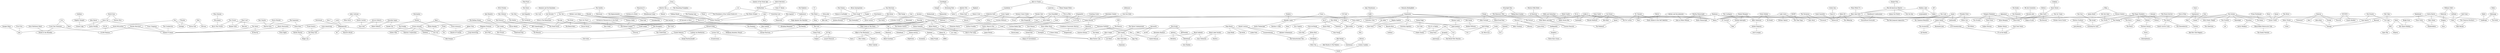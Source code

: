 strict graph layer1 {
	graph [name=layer1];
	node [label="\N"];
	1322	[label=Madonna,
		level=1,
		weight=1223315.0];
	900	[label="Grace Jones",
		weight=133765.0];
	1322 -- 900	[level=1,
		weight=90.0];
	1604	[label="Paula Abdul",
		weight=152848.0];
	1322 -- 1604	[level=1,
		weight=90.0];
	1747	[label=Robyn,
		weight=309001.0];
	1322 -- 1747	[level=1,
		weight=90.0];
	1785	[label="Sam Sparro",
		weight=156086.0];
	1322 -- 1785	[level=1,
		weight=90.0];
	1212	[label="Kylie Minogue",
		level=2,
		weight=780058.0];
	1322 -- 1212	[level=1,
		weight=90.0];
	2492	[label=Zwan,
		weight=123351.0];
	698	[label="Electric Six",
		weight=228070.0];
	2492 -- 698	[level=1,
		weight=90.0];
	2246	[label="The Smashing Pumpkins",
		level=1,
		weight=1310591.0];
	2492 -- 2246	[level=1,
		weight=90.0];
	1862	[label="Siouxsie and the Banshees",
		weight=340087.0];
	2105	[label="The Cure",
		level=1,
		weight=1344110.0];
	1862 -- 2105	[level=1,
		weight=90.0];
	1127	[label="Joy Division",
		level=2,
		weight=764356.0];
	1862 -- 1127	[level=1,
		weight=90.0];
	917	[label=Guru,
		weight=125171.0];
	850	[label="Gang Starr",
		weight=267576.0];
	917 -- 850	[level=2,
		weight=90.0];
	2390	[label=Us3,
		weight=147112.0];
	917 -- 2390	[level=2,
		weight=90.0];
	749	[label=Eurythmics,
		weight=537321.0];
	749 -- 900	[level=1,
		weight=90.0];
	2218	[label="The Pretenders",
		weight=369737.0];
	749 -- 2218	[level=1,
		weight=90.0];
	132	[label="Annie Lennox",
		weight=363635.0];
	749 -- 132	[level=1,
		weight=90.0];
	2500	[label="Edvard Grieg",
		weight=250961.0];
	2498	[label="Claude Debussy",
		weight=283295.0];
	2500 -- 2498	[level=2,
		weight=90.0];
	2541	[label="Wolfgang Amadeus Mozart",
		level=2,
		weight=567166.0];
	2500 -- 2541	[level=2,
		weight=90.0];
	1278	[label=Live,
		weight=509553.0];
	375	[label=Bush,
		level=2,
		weight=546559.0];
	1278 -- 375	[level=2,
		weight=90.0];
	504	[label="Crash Test Dummies",
		weight=186053.0];
	1278 -- 504	[level=2,
		weight=90.0];
	107	[label="Amy Winehouse",
		level=1,
		weight=1006978.0];
	666	[label=Duffy,
		weight=515263.0];
	107 -- 666	[level=1,
		weight=90.0];
	1657	[label=Portishead,
		level=1,
		weight=1005250.0];
	2014	[label=Télépopmusik,
		weight=477590.0];
	1657 -- 2014	[level=1,
		weight=90.0];
	1713	[label="Regina Spektor",
		level=2,
		weight=689251.0];
	1160	[label="Kate Nash",
		weight=512121.0];
	1713 -- 1160	[level=2,
		weight=90.0];
	1071	[label="Jimi Hendrix",
		level=1,
		weight=1088057.0];
	506	[label=Cream,
		level=2,
		weight=651068.0];
	1071 -- 506	[level=1,
		weight=90.0];
	244	[label=Bent,
		weight=315504.0];
	909	[label="Groove Armada",
		level=2,
		weight=691987.0];
	244 -- 909	[level=2,
		weight=90.0];
	2379	[label="Ulrich Schnauss",
		weight=175283.0];
	244 -- 2379	[level=2,
		weight=90.0];
	613	[label=Dio,
		weight=324642.0];
	1335	[label=Manowar,
		weight=287888.0];
	613 -- 1335	[level=1,
		weight=90.0];
	1690	[label=Rainbow,
		weight=309223.0];
	613 -- 1690	[level=1,
		weight=90.0];
	2393	[label="Vampire Weekend",
		weight=407130.0];
	797	[label="Fleet Foxes",
		weight=368486.0];
	2393 -- 797	[level=2,
		weight=90.0];
	2260	[label="The Strokes",
		level=1,
		weight=1231044.0];
	2393 -- 2260	[level=1,
		weight=90.0];
	277	[label="Black Kids",
		weight=255363.0];
	2393 -- 277	[level=1,
		weight=90.0];
	1751	[label="Rod Stewart",
		weight=492284.0];
	1718	[label="REO Speedwagon",
		weight=213533.0];
	1751 -- 1718	[level=2,
		weight=90.0];
	364	[label="Bryan Adams",
		level=2,
		weight=702695.0];
	1751 -- 364	[level=2,
		weight=90.0];
	2029	[label="Terence Trent D'Arby",
		weight=103285.0];
	1814	[label=Seal,
		weight=407957.0];
	2029 -- 1814	[level=2,
		weight=90.0];
	1663	[label=Prince,
		level=2,
		weight=664339.0];
	2029 -- 1663	[level=2,
		weight=90.0];
	355	[label="Bright Eyes",
		level=2,
		weight=842387.0];
	955	[label="Her Space Holiday",
		weight=168101.0];
	355 -- 955	[level=2,
		weight=90.0];
	1976	[label="Sufjan Stevens",
		level=2,
		weight=772295.0];
	797 -- 1976	[level=2,
		weight=90.0];
	646	[label="Donna Summer",
		weight=285175.0];
	900 -- 646	[level=2,
		weight=90.0];
	79	[label="Alison Moyet",
		weight=115870.0];
	900 -- 79	[level=2,
		weight=90.0];
	1342	[label="Marianne Faithfull",
		weight=133106.0];
	900 -- 1342	[level=1,
		weight=90.0];
	602	[label="Diana Ross",
		weight=266181.0];
	900 -- 602	[level=2,
		weight=90.0];
	440	[label=Chic,
		weight=171406.0];
	900 -- 440	[level=2,
		weight=90.0];
	2211	[label="The Pointer Sisters",
		weight=192510.0];
	900 -- 2211	[level=2,
		weight=90.0];
	1704	[label="Róisín Murphy",
		weight=218622.0];
	900 -- 1704	[level=1,
		weight=90.0];
	523	[label="Cyndi Lauper",
		weight=518039.0];
	900 -- 523	[level=1,
		weight=90.0];
	2160	[label="The Human League",
		weight=296795.0];
	900 -- 2160	[level=1,
		weight=90.0];
	2563	[label="Fettes Brot",
		weight=168376.0];
	2558	[label=Deichkind,
		weight=145280.0];
	2563 -- 2558	[level=1,
		weight=90.0];
	2561	[label="Die Fantastischen Vier",
		weight=171131.0];
	2563 -- 2561	[level=1,
		weight=90.0];
	1459	[label="Mother Love Bone",
		weight=119833.0];
	1618	[label="Pearl Jam",
		level=1,
		weight=1059832.0];
	1459 -- 1618	[level=1,
		weight=90.0];
	1909	[label="Soul Asylum",
		weight=197627.0];
	1459 -- 1909	[level=1,
		weight=90.0];
	1914	[label=Soundgarden,
		level=2,
		weight=650323.0];
	1459 -- 1914	[level=2,
		weight=90.0];
	2328	[label="Tina Turner",
		weight=366221.0];
	2328 -- 602	[level=2,
		weight=90.0];
	325	[label="Bonnie Tyler",
		weight=295469.0];
	2328 -- 325	[level=2,
		weight=90.0];
	992	[label="Ike & Tina Turner",
		weight=151924.0];
	2328 -- 992	[level=2,
		weight=90.0];
	2550	[label="Bob Marley",
		level=1,
		weight=900368.0];
	2549	[label="Bob Marley & The Wailers",
		level=2,
		weight=633076.0];
	2550 -- 2549	[level=2,
		weight=90.0];
	2564	[label=Gentleman,
		weight=249007.0];
	2550 -- 2564	[level=1,
		weight=90.0];
	2374	[label=U2,
		level=1,
		weight=1652408.0];
	2212	[label="The Police",
		level=1,
		weight=957227.0];
	2374 -- 2212	[level=1,
		weight=50.0];
	654	[label=Dragonette,
		weight=138001.0];
	1285	[label="Lo-Fi-Fnk",
		weight=147035.0];
	654 -- 1285	[level=2,
		weight=90.0];
	654 -- 1747	[level=2,
		weight=90.0];
	2476	[label=Yelle,
		weight=229386.0];
	654 -- 2476	[level=2,
		weight=90.0];
	1744	[label="Robin Thicke",
		weight=168586.0];
	2391	[label=Usher,
		level=2,
		weight=546757.0];
	1744 -- 2391	[level=2,
		weight=90.0];
	1897	[label=Solange,
		weight=107376.0];
	1744 -- 1897	[level=2,
		weight=90.0];
	74	[label="Alice in Chains",
		level=2,
		weight=629040.0];
	397	[label=Candlebox,
		weight=129066.0];
	74 -- 397	[level=2,
		weight=90.0];
	1964	[label="Stone Temple Pilots",
		level=2,
		weight=579745.0];
	74 -- 1964	[level=2,
		weight=90.0];
	1498	[label="Natasha Bedingfield",
		level=2,
		weight=634312.0];
	1977	[label=Sugababes,
		level=2,
		weight=580581.0];
	1498 -- 1977	[level=2,
		weight=90.0];
	1405	[label="M.I.A.",
		level=2,
		weight=563873.0];
	1788	[label=Santogold,
		weight=240761.0];
	1405 -- 1788	[level=2,
		weight=90.0];
	1349	[label="Maroon 5",
		level=1,
		weight=1083002.0];
	1045	[label="Jason Mraz",
		level=2,
		weight=643326.0];
	1349 -- 1045	[level=2,
		weight=90.0];
	1567	[label=OneRepublic,
		weight=293660.0];
	1349 -- 1567	[level=2,
		weight=90.0];
	1173	[label="Kelly Clarkson",
		level=2,
		weight=841862.0];
	1349 -- 1173	[level=1,
		weight=90.0];
	1318	[label=Madcon,
		weight=109168.0];
	744	[label=Estelle,
		weight=237700.0];
	1318 -- 744	[level=2,
		weight=90.0];
	2324	[label=Timbaland,
		level=2,
		weight=572821.0];
	1318 -- 2324	[level=2,
		weight=90.0];
	56	[label=Akon,
		level=2,
		weight=589097.0];
	1318 -- 56	[level=2,
		weight=90.0];
	1637	[label=Pharrell,
		weight=193144.0];
	1318 -- 1637	[level=2,
		weight=90.0];
	1191	[label="Kim Wilde",
		weight=234301.0];
	1509	[label=Nena,
		weight=228159.0];
	1191 -- 1509	[level=1,
		weight=90.0];
	1724	[label="Rick Astley",
		weight=161729.0];
	1191 -- 1724	[level=1,
		weight=90.0];
	1311	[label="Lykke Li",
		weight=217002.0];
	1311 -- 1788	[level=2,
		weight=90.0];
	1627	[label="Peter Bjorn and John",
		weight=356697.0];
	1311 -- 1627	[level=2,
		weight=90.0];
	1311 -- 1747	[level=1,
		weight=90.0];
	215	[label="Bat for Lashes",
		weight=311687.0];
	1311 -- 215	[level=1,
		weight=90.0];
	2576	[label="Peter Fox",
		weight=100618.0];
	2558 -- 2576	[level=1,
		weight=90.0];
	2237	[label="The Rolling Stones",
		level=1,
		weight=1461018.0];
	1084	[label="Joe Cocker",
		weight=419628.0];
	2237 -- 1084	[level=1,
		weight=90.0];
	2134	[label="The Flaming Lips",
		level=2,
		weight=830685.0];
	2416	[label="Violent Femmes",
		weight=391223.0];
	2134 -- 2416	[level=2,
		weight=90.0];
	1650	[label="Plain White T's",
		level=2,
		weight=579664.0];
	339	[label="Boys Like Girls",
		weight=282131.0];
	1650 -- 339	[level=2,
		weight=90.0];
	419	[label="Cat Power",
		level=2,
		weight=764373.0];
	1731	[label="Rilo Kiley",
		level=2,
		weight=558451.0];
	419 -- 1731	[level=2,
		weight=90.0];
	419 -- 215	[level=2,
		weight=90.0];
	294	[label="Blonde Redhead",
		weight=405217.0];
	419 -- 294	[level=2,
		weight=90.0];
	2344	[label=Tool,
		level=2,
		weight=814482.0];
	139	[label="A Perfect Circle",
		level=2,
		weight=766161.0];
	2344 -- 139	[level=2,
		weight=90.0];
	1591	[label="Papa Roach",
		level=2,
		weight=780535.0];
	1264	[label="Limp Bizkit",
		level=2,
		weight=809599.0];
	1591 -- 1264	[level=2,
		weight=90.0];
	1201	[label="Ko\:042fn",
		level=1,
		weight=918247.0];
	1591 -- 1201	[level=1,
		weight=90.0];
	17	[label="3 Doors Down",
		level=1,
		weight=949527.0];
	1591 -- 17	[level=1,
		weight=90.0];
	1266	[label="Linkin Park",
		level=1,
		weight=1361417.0];
	1591 -- 1266	[level=1,
		weight=90.0];
	1495	[label="Natalie Cole",
		weight=176528.0];
	125	[label="Anita Baker",
		weight=106558.0];
	1495 -- 125	[level=2,
		weight=90.0];
	704	[label="Ella Fitzgerald",
		level=2,
		weight=570446.0];
	1495 -- 704	[level=2,
		weight=90.0];
	2186	[label="The Magic Numbers",
		weight=311402.0];
	2270	[label="The Thrills",
		weight=278211.0];
	2186 -- 2270	[level=2,
		weight=90.0];
	174	[label=Athlete,
		weight=487805.0];
	2186 -- 174	[level=2,
		weight=90.0];
	2242	[label="The Shins",
		level=1,
		weight=1074793.0];
	2186 -- 2242	[level=1,
		weight=90.0];
	700	[label=Elefant,
		weight=130503.0];
	2186 -- 700	[level=1,
		weight=90.0];
	2132	[label="The Feeling",
		weight=291405.0];
	2186 -- 2132	[level=1,
		weight=90.0];
	583	[label=Delays,
		weight=163965.0];
	2186 -- 583	[level=1,
		weight=90.0];
	689	[label=Eels,
		level=2,
		weight=717871.0];
	890	[label=Gomez,
		weight=267407.0];
	689 -- 890	[level=2,
		weight=90.0];
	461	[label=Ciara,
		weight=405789.0];
	1615	[label="P. Diddy",
		weight=162745.0];
	461 -- 1615	[level=1,
		weight=90.0];
	1058	[label="Jennifer Lopez",
		level=2,
		weight=570845.0];
	461 -- 1058	[level=1,
		weight=90.0];
	2432	[label="We Are Scientists",
		level=2,
		weight=638660.0];
	1488	[label="Mystery Jets",
		weight=224026.0];
	2432 -- 1488	[level=2,
		weight=90.0];
	1939	[label=Starship,
		weight=145981.0];
	977	[label="Huey Lewis & The News",
		weight=153295.0];
	1939 -- 977	[level=2,
		weight=90.0];
	1939 -- 2211	[level=2,
		weight=90.0];
	281	[label="Black Sabbath",
		level=2,
		weight=875812.0];
	1458	[label=Motörhead,
		weight=536711.0];
	281 -- 1458	[level=1,
		weight=90.0];
	1580	[label="Ozzy Osbourne",
		level=2,
		weight=616696.0];
	281 -- 1580	[level=2,
		weight=90.0];
	301	[label="Blue Öyster Cult",
		weight=371161.0];
	281 -- 301	[level=1,
		weight=90.0];
	223	[label="Beastie Boys",
		level=2,
		weight=883330.0];
	1577	[label=OutKast,
		level=2,
		weight=804335.0];
	223 -- 1577	[level=2,
		weight=90.0];
	1670	[label="Public Enemy",
		weight=313170.0];
	223 -- 1670	[level=2,
		weight=90.0];
	2016	[label="Tears for Fears",
		weight=534460.0];
	669	[label="Duran Duran",
		level=2,
		weight=644639.0];
	2016 -- 669	[level=2,
		weight=90.0];
	2016 -- 2160	[level=2,
		weight=90.0];
	2268	[label="The The",
		weight=107605.0];
	2306	[label="Thomas Dolby",
		weight=109388.0];
	2268 -- 2306	[level=1,
		weight=90.0];
	679	[label="Echo & The Bunnymen",
		weight=401082.0];
	2268 -- 679	[level=1,
		weight=90.0];
	1551	[label=Oasis,
		level=1,
		weight=1593442.0];
	1986	[label=Supergrass,
		weight=485340.0];
	1551 -- 1986	[level=1,
		weight=90.0];
	1952	[label="Steve Miller Band",
		weight=391170.0];
	810	[label=Foreigner,
		weight=450712.0];
	1952 -- 810	[level=2,
		weight=90.0];
	1946	[label=Steppenwolf,
		weight=394102.0];
	1952 -- 1946	[level=2,
		weight=90.0];
	1610	[label="Paul Simon",
		weight=432872.0];
	1855	[label="Simon & Garfunkel",
		level=1,
		weight=945402.0];
	1610 -- 1855	[level=1,
		weight=90.0];
	454	[label="Chris Isaak",
		weight=294773.0];
	1610 -- 454	[level=1,
		weight=90.0];
	1653	[label=Poe,
		weight=170106.0];
	1793	[label="Sarah McLachlan",
		level=2,
		weight=691754.0];
	1653 -- 1793	[level=1,
		weight=90.0];
	851	[label=Garbage,
		level=2,
		weight=824282.0];
	1653 -- 851	[level=1,
		weight=90.0];
	2410	[label="Veruca Salt",
		weight=124495.0];
	1653 -- 2410	[level=1,
		weight=90.0];
	363	[label="Bruce Springsteen",
		level=2,
		weight=834099.0];
	363 -- 454	[level=2,
		weight=90.0];
	1009	[label="Iron & Wine",
		level=2,
		weight=814278.0];
	1009 -- 2242	[level=2,
		weight=90.0];
	2301	[label="Thievery Corporation",
		level=2,
		weight=739944.0];
	909 -- 2301	[level=2,
		weight=90.0];
	771	[label="Fatboy Slim",
		level=2,
		weight=864764.0];
	909 -- 771	[level=1,
		weight=90.0];
	767	[label=Faithless,
		level=2,
		weight=732138.0];
	909 -- 767	[level=2,
		weight=90.0];
	919	[label="Gus Gus",
		weight=250162.0];
	909 -- 919	[level=1,
		weight=90.0];
	943	[label=Heart,
		weight=330911.0];
	798	[label="Fleetwood Mac",
		level=2,
		weight=675635.0];
	943 -- 798	[level=1,
		weight=90.0];
	1598	[label="Pat Benatar",
		weight=254208.0];
	943 -- 1598	[level=1,
		weight=90.0];
	906	[label="Green Day",
		level=1,
		weight=1471585.0];
	1981	[label="Sum 41",
		level=2,
		weight=781181.0];
	906 -- 1981	[level=1,
		weight=90.0];
	1380	[label="Meat Loaf",
		weight=303221.0];
	1380 -- 325	[level=2,
		weight=90.0];
	321	[label="Bon Jovi",
		level=2,
		weight=858344.0];
	1380 -- 321	[level=2,
		weight=90.0];
	2491	[label="Zoot Woman",
		weight=129361.0];
	1285 -- 2491	[level=2,
		weight=90.0];
	2489	[label="Zero 7",
		level=2,
		weight=784822.0];
	2489 -- 2014	[level=2,
		weight=90.0];
	1581	[label="P!nk",
		weight=293683.0];
	1977 -- 1581	[level=1,
		weight=90.0];
	844	[label="Gabriella Cilmi",
		weight=229391.0];
	1977 -- 844	[level=1,
		weight=90.0];
	1977 -- 1058	[level=1,
		weight=90.0];
	2453	[label="Will Young",
		weight=155037.0];
	1977 -- 2453	[level=2,
		weight=90.0];
	1263	[label="Lily Allen",
		level=2,
		weight=735619.0];
	1977 -- 1263	[level=2,
		weight=90.0];
	1508	[label="Nelly Furtado",
		level=1,
		weight=1092709.0];
	1977 -- 1508	[level=1,
		weight=90.0];
	1977 -- 1747	[level=1,
		weight=90.0];
	1474	[label=Muse,
		level=1,
		weight=1629255.0];
	1146	[label="Kaiser Chiefs",
		level=1,
		weight=1069671.0];
	1474 -- 1146	[level=1,
		weight=90.0];
	1417	[label=Mika,
		level=2,
		weight=692106.0];
	1028	[label="James Blunt",
		level=2,
		weight=873851.0];
	1417 -- 1028	[level=2,
		weight=90.0];
	1807	[label="Scissor Sisters",
		level=2,
		weight=603869.0];
	1417 -- 1807	[level=2,
		weight=90.0];
	136	[label=Anthrax,
		weight=310236.0];
	136 -- 1458	[level=1,
		weight=90.0];
	1396	[label=Metallica,
		level=1,
		weight=1334527.0];
	136 -- 1396	[level=1,
		weight=90.0];
	2575	[label=Patrice,
		weight=172706.0];
	2575 -- 2564	[level=1,
		weight=90.0];
	2555	[label="Culcha Candela",
		weight=109017.0];
	2575 -- 2555	[level=1,
		weight=90.0];
	2171	[label="The Kinks",
		level=2,
		weight=815953.0];
	2193	[label="The Monkees",
		weight=273656.0];
	2171 -- 2193	[level=1,
		weight=90.0];
	2057	[label="The Beach Boys",
		level=1,
		weight=902412.0];
	2171 -- 2057	[level=1,
		weight=90.0];
	2245	[label="The Small Faces",
		weight=166836.0];
	2171 -- 2245	[level=1,
		weight=90.0];
	1497	[label="Natalie Merchant",
		weight=241734.0];
	1	[label="10,000 Maniacs",
		weight=185348.0];
	1497 -- 1	[level=1,
		weight=90.0];
	1860	[label="Sinéad O'Connor",
		weight=431116.0];
	1497 -- 1860	[level=1,
		weight=90.0];
	1047	[label="Jay-Z",
		level=2,
		weight=638981.0];
	1151	[label="Kanye West",
		level=1,
		weight=1023445.0];
	1047 -- 1151	[level=1,
		weight=90.0];
	764	[label=Fabolous,
		weight=216202.0];
	1047 -- 764	[level=1,
		weight=90.0];
	1209	[label="KT Tunstall",
		level=2,
		weight=684225.0];
	604	[label=Dido,
		level=1,
		weight=957515.0];
	1209 -- 604	[level=2,
		weight=90.0];
	538	[label="Dannii Minogue",
		weight=153685.0];
	1174	[label="Kelly Osbourne",
		weight=114804.0];
	538 -- 1174	[level=1,
		weight=90.0];
	1496	[label="Natalie Imbruglia",
		level=2,
		weight=556836.0];
	538 -- 1496	[level=1,
		weight=90.0];
	538 -- 1747	[level=1,
		weight=90.0];
	970	[label="Hot Hot Heat",
		level=2,
		weight=559139.0];
	970 -- 2270	[level=2,
		weight=90.0];
	506 -- 1084	[level=1,
		weight=90.0];
	1169	[label=Keane,
		level=1,
		weight=1088831.0];
	1169 -- 1146	[level=1,
		weight=90.0];
	1968	[label="Straylight Run",
		weight=224916.0];
	2003	[label="Taking Back Sunday",
		level=2,
		weight=597935.0];
	1968 -- 2003	[level=2,
		weight=90.0];
	2157	[label="The Honorary Title",
		weight=101125.0];
	1968 -- 2157	[level=2,
		weight=90.0];
	307	[label=Blur,
		level=1,
		weight=1219073.0];
	1986 -- 307	[level=1,
		weight=90.0];
	1986 -- 890	[level=1,
		weight=90.0];
	2300	[label="The Zutons",
		weight=418529.0];
	1153	[label=Kasabian,
		level=2,
		weight=813145.0];
	2300 -- 1153	[level=1,
		weight=90.0];
	617	[label="Dirty Pretty Things",
		weight=398365.0];
	2300 -- 617	[level=2,
		weight=90.0];
	2137	[label="The Fratellis",
		level=2,
		weight=621001.0];
	2300 -- 2137	[level=2,
		weight=90.0];
	2300 -- 890	[level=1,
		weight=90.0];
	2300 -- 1146	[level=1,
		weight=90.0];
	2300 -- 2132	[level=1,
		weight=90.0];
	2225	[label="The Rakes",
		weight=415609.0];
	2300 -- 2225	[level=1,
		weight=90.0];
	1703	[label=Razorlight,
		level=2,
		weight=775277.0];
	2300 -- 1703	[level=2,
		weight=90.0];
	921	[label="Gwen Stefani",
		level=2,
		weight=827112.0];
	921 -- 1174	[level=1,
		weight=90.0];
	1538	[label="No Doubt",
		level=1,
		weight=910959.0];
	921 -- 1538	[level=1,
		weight=90.0];
	1217	[label="Lacuna Coil",
		weight=405918.0];
	735	[label=Epica,
		weight=214512.0];
	1217 -- 735	[level=1,
		weight=90.0];
	751	[label=Evanescence,
		level=1,
		weight=1024587.0];
	1217 -- 751	[level=1,
		weight=90.0];
	1149	[label=Kamelot,
		weight=216233.0];
	1149 -- 735	[level=1,
		weight=90.0];
	287	[label="Blind Guardian",
		weight=339213.0];
	1149 -- 287	[level=1,
		weight=90.0];
	1273	[label="Lisa Stansfield",
		weight=144714.0];
	1273 -- 1814	[level=2,
		weight=90.0];
	1273 -- 1604	[level=1,
		weight=90.0];
	1273 -- 125	[level=2,
		weight=90.0];
	1776	[label=Sade,
		weight=468517.0];
	1273 -- 1776	[level=1,
		weight=90.0];
	963	[label=Hole,
		weight=360592.0];
	1535	[label=Nirvana,
		level=1,
		weight=1686815.0];
	963 -- 1535	[level=1,
		weight=90.0];
	963 -- 2410	[level=1,
		weight=90.0];
	453	[label="Chris de Burgh",
		weight=194755.0];
	455	[label="Chris Rea",
		weight=230694.0];
	453 -- 455	[level=1,
		weight=90.0];
	1613	[label="Paul Young",
		weight=119969.0];
	453 -- 1613	[level=1,
		weight=90.0];
	76	[label="Alicia Keys",
		level=2,
		weight=747095.0];
	76 -- 1897	[level=2,
		weight=90.0];
	2538	[label="Sergei Rachmaninoff",
		weight=216284.0];
	2498 -- 2538	[level=2,
		weight=90.0];
	2501	[label="Erik Satie",
		weight=233112.0];
	2498 -- 2501	[level=2,
		weight=90.0];
	2405	[label="Velvet Revolver",
		weight=423957.0];
	916	[label="Guns N' Roses",
		level=1,
		weight=1276030.0];
	2405 -- 916	[level=1,
		weight=90.0];
	2460	[label=Wolfmother,
		weight=498765.0];
	2405 -- 2460	[level=1,
		weight=70.0];
	826	[label="Friendly Fires",
		weight=156331.0];
	2442	[label="White Lies",
		weight=140157.0];
	826 -- 2442	[level=1,
		weight=90.0];
	1219	[label=Ladyhawke,
		weight=189872.0];
	826 -- 1219	[level=1,
		weight=90.0];
	487	[label="Collective Soul",
		weight=380646.0];
	397 -- 487	[level=2,
		weight=90.0];
	2304	[label="Thirteen Senses",
		weight=236836.0];
	174 -- 2304	[level=2,
		weight=90.0];
	552	[label="Dave Matthews Band",
		level=2,
		weight=629789.0];
	965	[label="Hootie & the Blowfish",
		weight=187205.0];
	552 -- 965	[level=2,
		weight=90.0];
	171	[label="Astrud Gilberto",
		weight=230331.0];
	226	[label="Bebel Gilberto",
		weight=276618.0];
	171 -- 226	[level=2,
		weight=90.0];
	1935	[label="Stan Getz",
		weight=206505.0];
	171 -- 1935	[level=2,
		weight=90.0];
	830	[label="Frou Frou",
		level=2,
		weight=640714.0];
	1056	[label=Jem,
		weight=484415.0];
	830 -- 1056	[level=2,
		weight=90.0];
	319	[label="Boney M.",
		weight=251367.0];
	646 -- 319	[level=2,
		weight=90.0];
	1512	[label="Neutral Milk Hotel",
		level=2,
		weight=548340.0];
	1555	[label="of Montreal",
		level=2,
		weight=555182.0];
	1512 -- 1555	[level=2,
		weight=90.0];
	2478	[label=Yellowcard,
		level=2,
		weight=638817.0];
	1981 -- 2478	[level=1,
		weight=90.0];
	2169	[label="The Killers",
		level=1,
		weight=1820368.0];
	2442 -- 2169	[level=1,
		weight=90.0];
	2219	[label="The Prodigy",
		level=1,
		weight=929174.0];
	2219 -- 771	[level=1,
		weight=90.0];
	686	[label=Editors,
		level=2,
		weight=686981.0];
	293	[label="Bloc Party",
		level=1,
		weight=1280409.0];
	686 -- 293	[level=2,
		weight=90.0];
	1224	[label=Lamb,
		level=2,
		weight=613913.0];
	1224 -- 2014	[level=2,
		weight=90.0];
	2542	[label="Zbigniew Preisner",
		weight=125122.0];
	2496	[label="Arvo Pärt",
		weight=126040.0];
	2542 -- 2496	[level=2,
		weight=90.0];
	502	[label="Craig Armstrong",
		weight=217536.0];
	2542 -- 502	[level=2,
		weight=70.0];
	1878	[label=Slipknot,
		level=2,
		weight=739871.0];
	1963	[label="Stone Sour",
		weight=444671.0];
	1878 -- 1963	[level=2,
		weight=90.0];
	1971	[label="St. Vincent",
		weight=146772.0];
	780	[label=Feist,
		level=1,
		weight=913399.0];
	1971 -- 780	[level=1,
		weight=90.0];
	720	[label="Emily Haines & the Soft Skeleton",
		weight=139867.0];
	1971 -- 720	[level=2,
		weight=90.0];
	1971 -- 215	[level=1,
		weight=90.0];
	2346	[label="Tori Amos",
		level=2,
		weight=698337.0];
	1647	[label="PJ Harvey",
		level=2,
		weight=711575.0];
	2346 -- 1647	[level=2,
		weight=90.0];
	2346 -- 1860	[level=2,
		weight=90.0];
	2138	[label="The Fray",
		level=2,
		weight=763031.0];
	2240	[label="The Script",
		weight=177474.0];
	2138 -- 2240	[level=2,
		weight=90.0];
	469	[label=Clawfinger,
		weight=141198.0];
	664	[label="Drowning Pool",
		weight=388472.0];
	469 -- 664	[level=2,
		weight=90.0];
	1568	[label="Oomph!",
		weight=164461.0];
	469 -- 1568	[level=2,
		weight=90.0];
	115	[label="Andrew W.K.",
		weight=146995.0];
	115 -- 1963	[level=2,
		weight=70.0];
	1780	[label=Saliva,
		weight=316243.0];
	115 -- 1780	[level=2,
		weight=90.0];
	738	[label="Eric B. & Rakim",
		weight=144627.0];
	738 -- 850	[level=2,
		weight=90.0];
	738 -- 1670	[level=2,
		weight=90.0];
	1168	[label="k.d. lang",
		weight=123677.0];
	79 -- 1168	[level=2,
		weight=90.0];
	1832	[label=Shakira,
		level=2,
		weight=599218.0];
	1832 -- 1058	[level=2,
		weight=90.0];
	2579	[label=Seeed,
		weight=205510.0];
	2576 -- 2579	[level=1,
		weight=90.0];
	2027	[label="Tenacious D",
		level=2,
		weight=688606.0];
	2000	[label="System of a Down",
		level=1,
		weight=1359713.0];
	2027 -- 2000	[level=1,
		weight=90.0];
	297	[label="Bloodhound Gang",
		level=2,
		weight=707193.0];
	2027 -- 297	[level=1,
		weight=90.0];
	21	[label="50 Cent",
		level=2,
		weight=685200.0];
	21 -- 1615	[level=2,
		weight=90.0];
	2496 -- 2501	[level=2,
		weight=90.0];
	164	[label="Ashlee Simpson",
		weight=469115.0];
	1174 -- 164	[level=1,
		weight=90.0];
	951	[label="Herbert Grönemeyer",
		weight=135891.0];
	1509 -- 951	[level=1,
		weight=90.0];
	2058	[label="The Beatles",
		level=1,
		weight=1711020.0];
	861	[label="George Harrison",
		weight=399119.0];
	2058 -- 861	[level=1,
		weight=90.0];
	2092	[label="The Clash",
		level=1,
		weight=1019250.0];
	2275	[label="The Undertones",
		weight=159626.0];
	2092 -- 2275	[level=1,
		weight=90.0];
	1352	[label="Martha Wainwright",
		weight=207931.0];
	1768	[label="Rufus Wainwright",
		level=2,
		weight=589827.0];
	1352 -- 1768	[level=2,
		weight=90.0];
	1077	[label="Joan as Police Woman",
		weight=100072.0];
	1352 -- 1077	[level=2,
		weight=90.0];
	1092	[label="John Coltrane",
		weight=378942.0];
	1421	[label="Miles Davis",
		level=2,
		weight=609610.0];
	1092 -- 1421	[level=2,
		weight=90.0];
	600	[label="Dexter Gordon",
		weight=123712.0];
	1092 -- 600	[level=2,
		weight=90.0];
	1601	[label="Patti Smith",
		weight=301715.0];
	1342 -- 1601	[level=2,
		weight=90.0];
	1525	[label=Nico,
		weight=210589.0];
	1342 -- 1525	[level=2,
		weight=90.0];
	1342 -- 1860	[level=1,
		weight=90.0];
	2232	[label="The Replacements",
		weight=153863.0];
	2232 -- 1909	[level=1,
		weight=90.0];
	2232 -- 2416	[level=1,
		weight=90.0];
	999	[label=Incognito,
		weight=152545.0];
	1037	[label=Jamiroquai,
		level=2,
		weight=794992.0];
	999 -- 1037	[level=2,
		weight=90.0];
	2078	[label="The Brand New Heavies",
		weight=150788.0];
	999 -- 2078	[level=2,
		weight=90.0];
	676	[label="Earth, Wind & Fire",
		weight=176780.0];
	1029	[label="James Brown",
		level=2,
		weight=595105.0];
	676 -- 1029	[level=2,
		weight=90.0];
	1202	[label="Kool & The Gang",
		weight=376684.0];
	676 -- 1202	[level=2,
		weight=90.0];
	2005	[label="Talking Heads",
		level=2,
		weight=626936.0];
	2054	[label="The B-52's",
		weight=307010.0];
	2005 -- 2054	[level=1,
		weight=90.0];
	2005 -- 2416	[level=1,
		weight=90.0];
	152	[label="Arctic Monkeys",
		level=1,
		weight=1120718.0];
	1153 -- 152	[level=1,
		weight=90.0];
	280	[label="Black Rebel Motorcycle Club",
		weight=475872.0];
	1153 -- 280	[level=2,
		weight=90.0];
	484	[label=Coldplay,
		level=1,
		weight=2251030.0];
	1891	[label="Snow Patrol",
		level=1,
		weight=1324962.0];
	484 -- 1891	[level=1,
		weight=90.0];
	1440	[label=Moby,
		level=1,
		weight=1277865.0];
	1705	[label=Röyksopp,
		level=2,
		weight=846313.0];
	1440 -- 1705	[level=1,
		weight=90.0];
	1221	[label=Ladytron,
		level=2,
		weight=546528.0];
	2419	[label="Vive la Fête",
		weight=159884.0];
	1221 -- 2419	[level=2,
		weight=90.0];
	1043	[label="Ja Rule",
		weight=197508.0];
	1615 -- 1043	[level=2,
		weight=90.0];
	1615 -- 764	[level=1,
		weight=90.0];
	1891 -- 293	[level=1,
		weight=90.0];
	1257	[label=Lifehouse,
		level=2,
		weight=626378.0];
	895	[label="Goo Goo Dolls",
		level=2,
		weight=854056.0];
	1257 -- 895	[level=2,
		weight=90.0];
	11	[label="2Pac",
		level=2,
		weight=562588.0];
	1043 -- 11	[level=2,
		weight=90.0];
	1681	[label="Queens of the Stone Age",
		level=1,
		weight=999056.0];
	1681 -- 2460	[level=1,
		weight=90.0];
	1418	[label="Mike & The Mechanics",
		weight=157135.0];
	977 -- 1418	[level=2,
		weight=90.0];
	130	[label="Annett Louisan",
		weight=100586.0];
	12	[label="2raumwohnung",
		weight=163349.0];
	130 -- 12	[level=1,
		weight=90.0];
	130 -- 951	[level=1,
		weight=90.0];
	2525	[label="Ludwig van Beethoven",
		level=2,
		weight=751321.0];
	2525 -- 2538	[level=2,
		weight=90.0];
	1011	[label="Iron Maiden",
		level=2,
		weight=836037.0];
	1458 -- 1011	[level=2,
		weight=90.0];
	456	[label="Christina Aguilera",
		level=1,
		weight=947487.0];
	1581 -- 456	[level=1,
		weight=90.0];
	1581 -- 1173	[level=1,
		weight=90.0];
	1642	[label=Pink,
		level=2,
		weight=748518.0];
	1581 -- 1642	[level=2,
		weight=90.0];
	721	[label=Eminem,
		level=1,
		weight=956558.0];
	525	[label=D12,
		weight=242564.0];
	721 -- 525	[level=1,
		weight=90.0];
	1733	[label="Rise Against",
		level=2,
		weight=579114.0];
	1623	[label=Pennywise,
		weight=307364.0];
	1733 -- 1623	[level=2,
		weight=90.0];
	1857	[label="Simple Plan",
		level=2,
		weight=581407.0];
	2042	[label="The All-American Rejects",
		level=2,
		weight=756405.0];
	1857 -- 2042	[level=2,
		weight=90.0];
	666 -- 844	[level=1,
		weight=90.0];
	739	[label="Eric Clapton",
		level=1,
		weight=989627.0];
	739 -- 455	[level=1,
		weight=90.0];
	41	[label=Aerosmith,
		level=1,
		weight=1167673.0];
	30	[label="AC/DC",
		level=1,
		weight=1092654.0];
	41 -- 30	[level=1,
		weight=90.0];
	72	[label="Alice Cooper",
		weight=527380.0];
	41 -- 72	[level=1,
		weight=90.0];
	1196	[label=KISS,
		level=2,
		weight=581809.0];
	41 -- 1196	[level=2,
		weight=90.0];
	2279	[label="The Velvet Underground",
		level=2,
		weight=848202.0];
	2279 -- 1601	[level=2,
		weight=90.0];
	2216	[label="The Presets",
		weight=259093.0];
	2216 -- 1785	[level=1,
		weight=90.0];
	520	[label="Cut Copy",
		weight=416442.0];
	2216 -- 520	[level=1,
		weight=90.0];
	1643	[label="Pink Floyd",
		level=1,
		weight=1362391.0];
	2120	[label="The Doors",
		level=1,
		weight=1209838.0];
	1643 -- 2120	[level=1,
		weight=90.0];
	1340	[label="Mariah Carey",
		level=2,
		weight=720333.0];
	1039	[label="Janet Jackson",
		weight=474302.0];
	1340 -- 1039	[level=2,
		weight=90.0];
	898	[label=Gorillaz,
		level=1,
		weight=1361575.0];
	307 -- 898	[level=1,
		weight=90.0];
	278	[label="Black Label Society",
		weight=240041.0];
	1589	[label=Pantera,
		level=2,
		weight=552590.0];
	278 -- 1589	[level=2,
		weight=90.0];
	278 -- 1580	[level=2,
		weight=90.0];
	2265	[label="The Supremes",
		weight=222145.0];
	2265 -- 602	[level=2,
		weight=90.0];
	1356	[label="Marvin Gaye",
		level=2,
		weight=630961.0];
	2265 -- 1356	[level=2,
		weight=90.0];
	1074	[label="Jimmy Eat World",
		level=1,
		weight=936209.0];
	2042 -- 1074	[level=1,
		weight=90.0];
	2042 -- 339	[level=1,
		weight=90.0];
	769	[label="Fall Out Boy",
		level=1,
		weight=1033148.0];
	2042 -- 769	[level=1,
		weight=90.0];
	857	[label=Genesis,
		weight=530989.0];
	1418 -- 857	[level=2,
		weight=90.0];
	1638	[label="Phil Collins",
		level=2,
		weight=657205.0];
	1418 -- 1638	[level=2,
		weight=90.0];
	964	[label=Hoobastank,
		level=2,
		weight=713239.0];
	578	[label=Default,
		weight=186893.0];
	964 -- 578	[level=2,
		weight=90.0];
	1902	[label="Sonata Arctica",
		weight=349647.0];
	1529	[label=Nightwish,
		level=2,
		weight=674973.0];
	1902 -- 1529	[level=2,
		weight=90.0];
	1902 -- 287	[level=2,
		weight=90.0];
	1274	[label=Lit,
		weight=192681.0];
	2387	[label="Unwritten Law",
		weight=221129.0];
	1274 -- 2387	[level=2,
		weight=90.0];
	2217	[label="The Presidents of the United States of...",
		weight=346805.0];
	1274 -- 2217	[level=2,
		weight=90.0];
	1000	[label=Incubus,
		level=1,
		weight=1214650.0];
	580	[label=Deftones,
		level=2,
		weight=694891.0];
	1000 -- 580	[level=2,
		weight=90.0];
	1934	[label=Staind,
		level=2,
		weight=597418.0];
	1000 -- 1934	[level=1,
		weight=90.0];
	1000 -- 139	[level=2,
		weight=90.0];
	1839	[label="Sheryl Crow",
		level=2,
		weight=605660.0];
	1248	[label="Lenny Kravitz",
		level=2,
		weight=800370.0];
	1839 -- 1248	[level=1,
		weight=90.0];
	1839 -- 132	[level=1,
		weight=90.0];
	616	[label="Dire Straits",
		level=2,
		weight=848984.0];
	1084 -- 616	[level=2,
		weight=90.0];
	1084 -- 798	[level=1,
		weight=90.0];
	2180	[label="The Libertines",
		level=2,
		weight=654016.0];
	617 -- 2180	[level=2,
		weight=90.0];
	2215	[label="The Postal Service",
		level=1,
		weight=968206.0];
	2215 -- 2242	[level=1,
		weight=90.0];
	1320	[label="Madina Lake",
		weight=110233.0];
	1320 -- 339	[level=2,
		weight=90.0];
	1292	[label=Lostprophets,
		level=2,
		weight=636420.0];
	1320 -- 1292	[level=2,
		weight=90.0];
	50	[label=Aiden,
		weight=149984.0];
	1320 -- 50	[level=2,
		weight=90.0];
	1555 -- 1627	[level=2,
		weight=90.0];
	990	[label="Iggy Pop",
		level=2,
		weight=549042.0];
	1601 -- 990	[level=2,
		weight=90.0];
	1297	[label="Lou Reed",
		level=2,
		weight=592004.0];
	1601 -- 1297	[level=2,
		weight=90.0];
	1518	[label="New York Dolls",
		weight=150541.0];
	1601 -- 1518	[level=2,
		weight=90.0];
	1700	[label="Ray Charles",
		level=2,
		weight=603951.0];
	1700 -- 1356	[level=2,
		weight=90.0];
	1738	[label="Rob Dougan",
		weight=276013.0];
	502 -- 1738	[level=2,
		weight=90.0];
	2450	[label="William Orbit",
		weight=174442.0];
	584	[label=Delerium,
		weight=386388.0];
	2450 -- 584	[level=2,
		weight=90.0];
	1243	[label=Leftfield,
		weight=365785.0];
	2450 -- 1243	[level=2,
		weight=90.0];
	1546	[label="Nouvelle Vague",
		weight=442788.0];
	1546 -- 226	[level=2,
		weight=90.0];
	1885	[label="Smoke City",
		weight=274580.0];
	1546 -- 1885	[level=2,
		weight=90.0];
	2145	[label="The Go! Team",
		weight=421657.0];
	2145 -- 277	[level=2,
		weight=90.0];
	360	[label="Broken Social Scene",
		level=2,
		weight=696631.0];
	2145 -- 360	[level=2,
		weight=90.0];
	2163	[label="The Jam",
		weight=316470.0];
	2258	[label="The Stranglers",
		weight=307861.0];
	2163 -- 2258	[level=1,
		weight=90.0];
	2163 -- 2245	[level=1,
		weight=90.0];
	2357	[label=Travis,
		level=2,
		weight=871865.0];
	2304 -- 2357	[level=2,
		weight=90.0];
	58	[label="Alanis Morissette",
		level=2,
		weight=881375.0];
	792	[label="Fiona Apple",
		level=2,
		weight=652836.0];
	58 -- 792	[level=2,
		weight=90.0];
	58 -- 1860	[level=2,
		weight=90.0];
	1489	[label="N*E*R*D",
		weight=460984.0];
	882	[label="Gnarls Barkley",
		level=2,
		weight=658504.0];
	1489 -- 882	[level=2,
		weight=90.0];
	1489 -- 1637	[level=2,
		weight=90.0];
	1523	[label="Nick Drake",
		level=2,
		weight=657487.0];
	1054	[label="Jeff Buckley",
		level=2,
		weight=761225.0];
	1523 -- 1054	[level=2,
		weight=90.0];
	596	[label="Devendra Banhart",
		weight=444185.0];
	1523 -- 596	[level=2,
		weight=90.0];
	556	[label="David Gray",
		level=2,
		weight=553719.0];
	104	[label="Amos Lee",
		weight=276612.0];
	556 -- 104	[level=2,
		weight=90.0];
	531	[label="Damien Rice",
		level=2,
		weight=765745.0];
	556 -- 531	[level=2,
		weight=90.0];
	1218	[label="Lady GaGa",
		weight=461534.0];
	358	[label="Britney Spears",
		level=1,
		weight=1022718.0];
	1218 -- 358	[level=1,
		weight=90.0];
	1164	[label="Katy Perry",
		level=2,
		weight=573653.0];
	1218 -- 1164	[level=1,
		weight=90.0];
	1218 -- 1747	[level=1,
		weight=90.0];
	2271	[label="The Ting Tings",
		level=2,
		weight=553469.0];
	1218 -- 2271	[level=2,
		weight=90.0];
	727	[label=Enigma,
		weight=522554.0];
	584 -- 727	[level=2,
		weight=90.0];
	2402	[label="Van Morrison",
		level=2,
		weight=650090.0];
	312	[label="Bob Dylan",
		level=1,
		weight=1228317.0];
	2402 -- 312	[level=1,
		weight=90.0];
	2402 -- 454	[level=1,
		weight=90.0];
	1505	[label="Neil Young",
		level=2,
		weight=675838.0];
	2402 -- 1505	[level=2,
		weight=90.0];
	295	[label=Blondie,
		level=2,
		weight=681337.0];
	295 -- 2054	[level=2,
		weight=90.0];
	2387 -- 1623	[level=2,
		weight=90.0];
	2247	[label="The Smiths",
		level=2,
		weight=847939.0];
	1456	[label=Morrissey,
		level=2,
		weight=581637.0];
	2247 -- 1456	[level=2,
		weight=90.0];
	2247 -- 1127	[level=2,
		weight=50.0];
	2212 -- 2218	[level=1,
		weight=90.0];
	1961	[label=Sting,
		level=2,
		weight=760579.0];
	2212 -- 1961	[level=2,
		weight=90.0];
	1843	[label="Shirley Bassey",
		weight=176025.0];
	602 -- 1843	[level=2,
		weight=90.0];
	131	[label=Annie,
		weight=259435.0];
	1137	[label="Junior Senior",
		weight=205844.0];
	131 -- 1137	[level=1,
		weight=90.0];
	131 -- 1747	[level=1,
		weight=90.0];
	131 -- 1219	[level=1,
		weight=90.0];
	1716	[label="R.E.M.",
		level=1,
		weight=1314084.0];
	1716 -- 1	[level=1,
		weight=90.0];
	744 -- 1897	[level=2,
		weight=90.0];
	1241	[label="Led Zeppelin",
		level=1,
		weight=1267330.0];
	2120 -- 1241	[level=1,
		weight=90.0];
	741	[label="Erlend Øye",
		weight=175918.0];
	2491 -- 741	[level=2,
		weight=90.0];
	499	[label="Counting Crows",
		level=1,
		weight=898958.0];
	499 -- 1248	[level=1,
		weight=90.0];
	621	[label=Disturbed,
		level=2,
		weight=737699.0];
	349	[label="Breaking Benjamin",
		level=2,
		weight=568249.0];
	621 -- 349	[level=2,
		weight=90.0];
	308	[label="Boards of Canada",
		level=2,
		weight=623541.0];
	2379 -- 308	[level=2,
		weight=90.0];
	1532	[label="Nina Simone",
		level=2,
		weight=683820.0];
	747	[label="Etta James",
		weight=331670.0];
	1532 -- 747	[level=2,
		weight=90.0];
	997	[label="Imogen Heap",
		level=2,
		weight=677093.0];
	997 -- 1056	[level=2,
		weight=90.0];
	1363	[label="Matchbox Twenty",
		level=2,
		weight=570024.0];
	1363 -- 1248	[level=2,
		weight=90.0];
	1630	[label="Peter Gabriel",
		level=2,
		weight=552607.0];
	857 -- 1630	[level=2,
		weight=90.0];
	273	[label=Björk,
		level=1,
		weight=1069174.0];
	889	[label=Goldfrapp,
		level=1,
		weight=906439.0];
	273 -- 889	[level=1,
		weight=90.0];
	2493	[label="ZZ Top",
		weight=523070.0];
	1312	[label="Lynyrd Skynyrd",
		level=2,
		weight=710355.0];
	2493 -- 1312	[level=2,
		weight=90.0];
	807	[label=Foghat,
		weight=139956.0];
	2493 -- 807	[level=2,
		weight=90.0];
	2280	[label="The Veronicas",
		weight=247943.0];
	1593	[label=Paramore,
		level=2,
		weight=596805.0];
	2280 -- 1593	[level=1,
		weight=90.0];
	2280 -- 1164	[level=1,
		weight=90.0];
	1949	[label=Stereophonics,
		level=2,
		weight=766218.0];
	2357 -- 1949	[level=2,
		weight=90.0];
	820	[label="Frank Sinatra",
		level=2,
		weight=805246.0];
	1500	[label="Nat King Cole",
		weight=458108.0];
	820 -- 1500	[level=2,
		weight=90.0];
	2085	[label="The Cardigans",
		level=2,
		weight=804033.0];
	2085 -- 1496	[level=2,
		weight=70.0];
	1604 -- 1724	[level=1,
		weight=90.0];
	1604 -- 1039	[level=1,
		weight=90.0];
	1620	[label="Peggy Lee",
		weight=302278.0];
	1843 -- 1620	[level=2,
		weight=90.0];
	213	[label="Basement Jaxx",
		level=2,
		weight=580544.0];
	1137 -- 213	[level=2,
		weight=90.0];
	1237	[label="LCD Soundsystem",
		level=2,
		weight=622881.0];
	1137 -- 1237	[level=1,
		weight=90.0];
	2053	[label="The Avalanches",
		weight=239969.0];
	1137 -- 2053	[level=2,
		weight=90.0];
	1399	[label=Metric,
		level=2,
		weight=563444.0];
	1399 -- 720	[level=2,
		weight=90.0];
	548	[label=Daughtry,
		weight=206038.0];
	1567 -- 548	[level=2,
		weight=90.0];
	2107	[label="The Dandy Warhols",
		level=2,
		weight=594006.0];
	280 -- 2107	[level=2,
		weight=90.0];
	2086	[label="The Cars",
		weight=338676.0];
	2054 -- 2086	[level=1,
		weight=90.0];
	2054 -- 2160	[level=1,
		weight=90.0];
	734	[label=Enya,
		level=2,
		weight=610123.0];
	727 -- 734	[level=2,
		weight=90.0];
	1455	[label=Morcheeba,
		level=2,
		weight=642060.0];
	1446	[label=Moloko,
		level=2,
		weight=602757.0];
	1455 -- 1446	[level=2,
		weight=90.0];
	339 -- 1593	[level=1,
		weight=90.0];
	2231	[label="The Red Jumpsuit Apparatus",
		weight=285699.0];
	339 -- 2231	[level=1,
		weight=90.0];
	1818	[label="Secondhand Serenade",
		weight=124425.0];
	339 -- 1818	[level=2,
		weight=90.0];
	339 -- 2478	[level=1,
		weight=90.0];
	968	[label="Hot Chip",
		level=2,
		weight=581254.0];
	968 -- 520	[level=2,
		weight=90.0];
	714	[label="Elvis Presley",
		level=2,
		weight=831560.0];
	1766	[label="Roy Orbison",
		weight=348960.0];
	714 -- 1766	[level=2,
		weight=90.0];
	2101	[label="The Cranberries",
		level=1,
		weight=1000991.0];
	2101 -- 1860	[level=1,
		weight=50.0];
	1517	[label="Newton Faulkner",
		weight=201563.0];
	1018	[label="Jack Johnson",
		level=1,
		weight=1099826.0];
	1517 -- 1018	[level=1,
		weight=90.0];
	1811	[label="Scouting for Girls",
		weight=152036.0];
	1517 -- 1811	[level=1,
		weight=90.0];
	2174	[label="The Knife",
		level=2,
		weight=562406.0];
	1705 -- 2174	[level=2,
		weight=70.0];
	1705 -- 889	[level=1,
		weight=90.0];
	138	[label="Antony and the Johnsons",
		weight=334464.0];
	138 -- 215	[level=2,
		weight=90.0];
	138 -- 1077	[level=2,
		weight=90.0];
	1066	[label=Jet,
		level=2,
		weight=747836.0];
	2137 -- 1066	[level=2,
		weight=90.0];
	1927	[label=Spoon,
		level=2,
		weight=650752.0];
	2286	[label="The Walkmen",
		weight=334187.0];
	1927 -- 2286	[level=2,
		weight=90.0];
	2112	[label="The Decemberists",
		level=2,
		weight=715277.0];
	2242 -- 2112	[level=2,
		weight=90.0];
	567	[label="Death Cab for Cutie",
		level=1,
		weight=1315656.0];
	2242 -- 567	[level=1,
		weight=90.0];
	2340	[label="Tom Waits",
		level=2,
		weight=622809.0];
	312 -- 2340	[level=2,
		weight=90.0];
	638	[label=Dntel,
		weight=202537.0];
	638 -- 955	[level=2,
		weight=90.0];
	1313	[label=M83,
		weight=493679.0];
	638 -- 1313	[level=2,
		weight=90.0];
	1404	[label=MGMT,
		level=2,
		weight=714327.0];
	1404 -- 2271	[level=2,
		weight=90.0];
	27	[label=ABBA,
		level=2,
		weight=629716.0];
	319 -- 27	[level=2,
		weight=90.0];
	529	[label="Daft Punk",
		level=1,
		weight=1213634.0];
	1486	[label=Mylo,
		weight=420371.0];
	529 -- 1486	[level=1,
		weight=90.0];
	1692	[label=Ramones,
		level=2,
		weight=757401.0];
	1518 -- 1692	[level=2,
		weight=70.0];
	507	[label=Creed,
		level=2,
		weight=566764.0];
	1934 -- 507	[level=1,
		weight=90.0];
	1934 -- 349	[level=2,
		weight=90.0];
	1957	[label="Stevie Wonder",
		level=2,
		weight=717797.0];
	1957 -- 1356	[level=2,
		weight=90.0];
	2381	[label="Uncle Tupelo",
		weight=121825.0];
	1304	[label="Lucinda Williams",
		weight=159513.0];
	2381 -- 1304	[level=2,
		weight=90.0];
	2447	[label=Wilco,
		level=2,
		weight=592002.0];
	2381 -- 2447	[level=2,
		weight=90.0];
	1127 -- 679	[level=1,
		weight=90.0];
	1101	[label="John Mayer",
		level=2,
		weight=788419.0];
	1142	[label="Justin Nozuka",
		weight=107972.0];
	1101 -- 1142	[level=2,
		weight=70.0];
	1488 -- 277	[level=2,
		weight=90.0];
	594	[label="Destiny's Child",
		level=2,
		weight=571296.0];
	1058 -- 594	[level=2,
		weight=90.0];
	1143	[label="Justin Timberlake",
		level=1,
		weight=972050.0];
	1058 -- 1143	[level=1,
		weight=90.0];
	1781	[label="Salt-N-Pepa",
		weight=148809.0];
	1864	[label="Sir Mix-A-Lot",
		weight=124522.0];
	1781 -- 1864	[level=1,
		weight=90.0];
	2330	[label=TLC,
		weight=333436.0];
	1781 -- 2330	[level=1,
		weight=90.0];
	1781 -- 1670	[level=2,
		weight=90.0];
	2369	[label="TV on the Radio",
		level=2,
		weight=590113.0];
	1237 -- 2369	[level=1,
		weight=90.0];
	1737	[label="Robbie Williams",
		level=2,
		weight=862188.0];
	2453 -- 1737	[level=2,
		weight=70.0];
	440 -- 1202	[level=2,
		weight=90.0];
	2175	[label="The Kooks",
		level=1,
		weight=943840.0];
	2293	[label="The Wombats",
		weight=261401.0];
	2175 -- 2293	[level=1,
		weight=90.0];
	821	[label="Franz Ferdinand",
		level=1,
		weight=1483084.0];
	821 -- 2225	[level=1,
		weight=90.0];
	1572	[label="Orchestral Manoeuvres in the Dark",
		weight=269229.0];
	1515	[label="New Order",
		level=2,
		weight=741154.0];
	1572 -- 1515	[level=2,
		weight=90.0];
	1572 -- 2160	[level=2,
		weight=90.0];
	2153	[label="The Hives",
		level=2,
		weight=696320.0];
	2153 -- 1146	[level=2,
		weight=90.0];
	1006	[label=Interpol,
		level=1,
		weight=1087041.0];
	1006 -- 700	[level=1,
		weight=90.0];
	12 -- 2561	[level=1,
		weight=70.0];
	698 -- 297	[level=1,
		weight=90.0];
	2435	[label=Weezer,
		level=1,
		weight=1317716.0];
	698 -- 2435	[level=1,
		weight=90.0];
	698 -- 2217	[level=1,
		weight=90.0];
	546	[label="Dashboard Confessional",
		level=2,
		weight=670986.0];
	546 -- 1818	[level=2,
		weight=90.0];
	1724 -- 1613	[level=1,
		weight=90.0];
	2404	[label="Vashti Bunyan",
		weight=174335.0];
	1525 -- 2404	[level=2,
		weight=90.0];
	2292	[label="The Who",
		level=1,
		weight=1115061.0];
	2296	[label="The Yardbirds",
		weight=344095.0];
	2292 -- 2296	[level=1,
		weight=90.0];
	1263 -- 1160	[level=2,
		weight=90.0];
	2293 -- 277	[level=1,
		weight=90.0];
	2281	[label="The Verve",
		level=1,
		weight=923596.0];
	2196	[label="The Music",
		weight=190820.0];
	2281 -- 2196	[level=1,
		weight=90.0];
	1293	[label="Louis Armstrong",
		level=2,
		weight=609230.0];
	1293 -- 1500	[level=2,
		weight=90.0];
	2555 -- 2579	[level=1,
		weight=90.0];
	1194	[label="Kings of Leon",
		level=1,
		weight=948535.0];
	293 -- 1194	[level=1,
		weight=90.0];
	2079	[label="The Bravery",
		level=2,
		weight=603476.0];
	293 -- 2079	[level=2,
		weight=90.0];
	293 -- 277	[level=1,
		weight=90.0];
	153	[label="Aretha Franklin",
		level=2,
		weight=642451.0];
	125 -- 153	[level=2,
		weight=90.0];
	808	[label="Foo Fighters",
		level=1,
		weight=1524991.0];
	182	[label=Audioslave,
		level=1,
		weight=948102.0];
	808 -- 182	[level=1,
		weight=90.0];
	2460 -- 182	[level=1,
		weight=90.0];
	2291	[label="The White Stripes",
		level=1,
		weight=1242635.0];
	2460 -- 2291	[level=1,
		weight=90.0];
	2086 -- 810	[level=1,
		weight=90.0];
	435	[label="Cheap Trick",
		weight=276535.0];
	2086 -- 435	[level=2,
		weight=90.0];
	454 -- 132	[level=1,
		weight=90.0];
	267	[label="Billy Joel",
		level=2,
		weight=666852.0];
	454 -- 267	[level=1,
		weight=90.0];
	1019	[label="Jackson Browne",
		weight=221481.0];
	454 -- 1019	[level=2,
		weight=90.0];
	782	[label=Fergie,
		level=2,
		weight=624584.0];
	782 -- 1508	[level=1,
		weight=90.0];
	275	[label="Black Eyed Peas",
		level=1,
		weight=957174.0];
	782 -- 275	[level=1,
		weight=90.0];
	508	[label="Creedence Clearwater Revival",
		level=2,
		weight=809196.0];
	508 -- 1946	[level=2,
		weight=90.0];
	600 -- 1935	[level=2,
		weight=90.0];
	895 -- 1248	[level=2,
		weight=90.0];
	140	[label="Aphex Twin",
		level=2,
		weight=664060.0];
	140 -- 308	[level=2,
		weight=90.0];
	191	[label="Avril Lavigne",
		level=1,
		weight=1025037.0];
	164 -- 191	[level=1,
		weight=90.0];
	387	[label=Cake,
		level=2,
		weight=742723.0];
	227	[label=Beck,
		level=1,
		weight=1362673.0];
	387 -- 227	[level=1,
		weight=90.0];
	387 -- 2416	[level=1,
		weight=90.0];
	1905	[label="Sonic Youth",
		level=2,
		weight=746676.0];
	1905 -- 294	[level=2,
		weight=90.0];
	496	[label="Corinne Bailey Rae",
		weight=468718.0];
	1776 -- 496	[level=1,
		weight=90.0];
	810 -- 301	[level=1,
		weight=90.0];
	290	[label="blink-182",
		level=1,
		weight=1110300.0];
	290 -- 2478	[level=1,
		weight=90.0];
	2201	[label="The Offspring",
		level=1,
		weight=1081707.0];
	290 -- 2201	[level=1,
		weight=90.0];
	723	[label="Emmylou Harris",
		weight=142511.0];
	1304 -- 723	[level=2,
		weight=90.0];
	53	[label=Air,
		level=1,
		weight=1134369.0];
	2014 -- 53	[level=1,
		weight=90.0];
	2014 -- 919	[level=1,
		weight=90.0];
	1359	[label="Massive Attack",
		level=1,
		weight=1156891.0];
	2014 -- 1359	[level=1,
		weight=90.0];
	803	[label=Flunk,
		weight=291834.0];
	1848	[label=Sia,
		level=2,
		weight=548364.0];
	803 -- 1848	[level=2,
		weight=90.0];
	803 -- 919	[level=2,
		weight=90.0];
	504 -- 965	[level=2,
		weight=90.0];
	504 -- 1	[level=2,
		weight=90.0];
	390	[label="Calvin Harris",
		weight=264959.0];
	390 -- 1486	[level=1,
		weight=90.0];
	390 -- 1785	[level=1,
		weight=90.0];
	341	[label="Boys Noize",
		weight=207586.0];
	390 -- 341	[level=1,
		weight=90.0];
	2312	[label="Three Days Grace",
		level=2,
		weight=560425.0];
	548 -- 2312	[level=2,
		weight=90.0];
	723 -- 1168	[level=2,
		weight=90.0];
	710	[label="Elton John",
		level=1,
		weight=946440.0];
	710 -- 267	[level=1,
		weight=90.0];
	1243 -- 1486	[level=2,
		weight=90.0];
	234	[label="Belle and Sebastian",
		level=2,
		weight=830911.0];
	234 -- 1627	[level=2,
		weight=90.0];
	203	[label="Badly Drawn Boy",
		weight=447834.0];
	234 -- 203	[level=2,
		weight=90.0];
	1686	[label=Radiohead,
		level=1,
		weight=2082607.0];
	2309	[label="Thom Yorke",
		weight=371639.0];
	1686 -- 2309	[level=1,
		weight=90.0];
	1646	[label=Pixies,
		level=1,
		weight=962774.0];
	1646 -- 2416	[level=1,
		weight=90.0];
	664 -- 1780	[level=2,
		weight=90.0];
	1648	[label=Placebo,
		level=1,
		weight=1310676.0];
	1648 -- 851	[level=1,
		weight=90.0];
	1793 -- 1056	[level=2,
		weight=90.0];
	1793 -- 1860	[level=1,
		weight=90.0];
	1098	[label="John Lennon",
		level=2,
		weight=850977.0];
	1098 -- 861	[level=2,
		weight=90.0];
	2277	[label="The Used",
		weight=533923.0];
	2277 -- 2231	[level=1,
		weight=90.0];
	1484	[label="My Chemical Romance",
		level=1,
		weight=928094.0];
	2277 -- 1484	[level=1,
		weight=90.0];
	1707	[label="Red Hot Chili Peppers",
		level=1,
		weight=1850896.0];
	898 -- 1707	[level=1,
		weight=50.0];
	1193	[label="Kings of Convenience",
		level=2,
		weight=549526.0];
	741 -- 1193	[level=2,
		weight=90.0];
	1689	[label="Rage Against the Machine",
		level=1,
		weight=1145249.0];
	182 -- 1689	[level=1,
		weight=90.0];
	1627 -- 2286	[level=2,
		weight=90.0];
	478	[label="Coconut Records",
		weight=115035.0];
	1627 -- 478	[level=2,
		weight=90.0];
	1807 -- 889	[level=1,
		weight=90.0];
	1807 -- 1212	[level=1,
		weight=90.0];
	1429	[label="Mint Royale",
		weight=109590.0];
	1486 -- 1429	[level=1,
		weight=90.0];
	747 -- 992	[level=2,
		weight=90.0];
	487 -- 1248	[level=2,
		weight=90.0];
	831	[label=Fuel,
		weight=373212.0];
	487 -- 831	[level=2,
		weight=90.0];
	487 -- 578	[level=2,
		weight=90.0];
	104 -- 1142	[level=2,
		weight=90.0];
	2352	[label="Tracy Chapman",
		weight=467792.0];
	104 -- 2352	[level=2,
		weight=90.0];
	465	[label="Citizen Cope",
		weight=215298.0];
	104 -- 465	[level=2,
		weight=90.0];
	767 -- 1738	[level=2,
		weight=90.0];
	634	[label="DJ Shadow",
		level=2,
		weight=602830.0];
	2053 -- 634	[level=2,
		weight=90.0];
	87	[label=Alphabeat,
		weight=204174.0];
	87 -- 1747	[level=1,
		weight=90.0];
	87 -- 2132	[level=1,
		weight=90.0];
	87 -- 277	[level=1,
		weight=90.0];
	494	[label=Coolio,
		weight=222397.0];
	494 -- 1864	[level=1,
		weight=90.0];
	494 -- 525	[level=1,
		weight=90.0];
	1706	[label=Reamonn,
		weight=196349.0];
	1248 -- 1706	[level=2,
		weight=90.0];
	1248 -- 507	[level=1,
		weight=90.0];
	43	[label=AFI,
		level=2,
		weight=671270.0];
	43 -- 50	[level=2,
		weight=90.0];
	1983	[label="Sunrise Avenue",
		weight=181985.0];
	1706 -- 1983	[level=2,
		weight=90.0];
	1730	[label=Rihanna,
		level=1,
		weight=990964.0];
	1508 -- 1730	[level=1,
		weight=90.0];
	596 -- 2404	[level=2,
		weight=90.0];
	892	[label="Good Charlotte",
		level=2,
		weight=710957.0];
	892 -- 2478	[level=2,
		weight=90.0];
	2419 -- 2476	[level=2,
		weight=90.0];
	1496 -- 604	[level=1,
		weight=90.0];
	1241 -- 2296	[level=1,
		weight=90.0];
	2135	[label="The Format",
		weight=271998.0];
	2157 -- 2135	[level=2,
		weight=90.0];
	1890	[label="Snoop Dogg",
		level=2,
		weight=617991.0];
	987	[label="Ice Cube",
		weight=306252.0];
	1890 -- 987	[level=2,
		weight=90.0];
	2088	[label="The Chemical Brothers",
		level=1,
		weight=1033623.0];
	2088 -- 1429	[level=1,
		weight=90.0];
	1780 -- 831	[level=2,
		weight=90.0];
	673	[label=Eagles,
		level=2,
		weight=804865.0];
	673 -- 1019	[level=2,
		weight=90.0];
	2291 -- 2416	[level=1,
		weight=90.0];
	1335 -- 287	[level=1,
		weight=90.0];
	2258 -- 2275	[level=1,
		weight=90.0];
	2380	[label=Ultravox,
		weight=196742.0];
	2258 -- 2380	[level=1,
		weight=90.0];
	507 -- 17	[level=1,
		weight=90.0];
	1524	[label=Nickelback,
		level=1,
		weight=968277.0];
	507 -- 1524	[level=1,
		weight=90.0];
	1785 -- 1897	[level=2,
		weight=90.0];
	1446 -- 1704	[level=2,
		weight=90.0];
	1446 -- 1885	[level=2,
		weight=90.0];
	2352 -- 1860	[level=2,
		weight=90.0];
	2155	[label="The Hollies",
		weight=298630.0];
	1766 -- 2155	[level=2,
		weight=90.0];
	1500 -- 1620	[level=2,
		weight=90.0];
	1442	[label=Modeselektor,
		weight=137860.0];
	2309 -- 1442	[level=1,
		weight=50.0];
	1541	[label="Norah Jones",
		level=1,
		weight=904642.0];
	496 -- 1541	[level=1,
		weight=90.0];
	253	[label=Beyoncé,
		level=2,
		weight=806626.0];
	253 -- 1897	[level=2,
		weight=90.0];
	14	[label="30 Seconds to Mars",
		level=2,
		weight=723734.0];
	14 -- 349	[level=2,
		weight=90.0];
	2193 -- 861	[level=1,
		weight=90.0];
	1704 -- 919	[level=1,
		weight=90.0];
	2217 -- 2416	[level=1,
		weight=90.0];
	959	[label=HIM,
		level=2,
		weight=557403.0];
	2229	[label="The Rasmus",
		weight=373522.0];
	959 -- 2229	[level=2,
		weight=90.0];
	2132 -- 1811	[level=1,
		weight=90.0];
	2390 -- 2078	[level=2,
		weight=90.0];
	575	[label="Deep Purple",
		level=2,
		weight=848986.0];
	1690 -- 575	[level=2,
		weight=90.0];
	1810	[label=Scorpions,
		level=2,
		weight=597146.0];
	1690 -- 1810	[level=2,
		weight=90.0];
	1690 -- 301	[level=1,
		weight=90.0];
	2135 -- 478	[level=2,
		weight=90.0];
	2400	[label="Van Halen",
		level=2,
		weight=630959.0];
	2400 -- 301	[level=2,
		weight=90.0];
	1443	[label="Modest Mouse",
		level=1,
		weight=1082498.0];
	1443 -- 2369	[level=1,
		weight=90.0];
	520 -- 1313	[level=1,
		weight=90.0];
	2306 -- 2160	[level=1,
		weight=90.0];
	583 -- 2196	[level=1,
		weight=90.0];
	1445	[label=Mogwai,
		level=2,
		weight=582879.0];
	1313 -- 1445	[level=2,
		weight=90.0];
	1849	[label="Sigur Rós",
		level=1,
		weight=941380.0];
	1313 -- 1849	[level=1,
		weight=90.0];
	1973	[label=Sublime,
		level=2,
		weight=664300.0];
	1876	[label="Slightly Stoopid",
		weight=161681.0];
	1973 -- 1876	[level=2,
		weight=90.0];
	1039 -- 2330	[level=1,
		weight=90.0];
	523 -- 1598	[level=1,
		weight=90.0];
	987 -- 1670	[level=2,
		weight=90.0];
	1718 -- 1598	[level=2,
		weight=90.0];
	2229 -- 1983	[level=2,
		weight=90.0];
	2155 -- 2245	[level=2,
		weight=90.0];
	2474	[label="Yeah Yeah Yeahs",
		level=1,
		weight=991497.0];
	2474 -- 2369	[level=1,
		weight=90.0];
	2240 -- 1811	[level=2,
		weight=90.0];
	435 -- 807	[level=2,
		weight=90.0];
	2160 -- 2380	[level=1,
		weight=90.0];
	2296 -- 2245	[level=1,
		weight=90.0];
	72 -- 301	[level=1,
		weight=90.0];
	341 -- 1442	[level=1,
		weight=90.0];
	1691	[label=Rammstein,
		level=2,
		weight=877473.0];
	1568 -- 1691	[level=2,
		weight=90.0];
	1876 -- 465	[level=2,
		weight=90.0];
	707	[label="Elliott Smith",
		level=2,
		weight=810691.0];
	707 -- 203	[level=2,
		weight=90.0];
}

